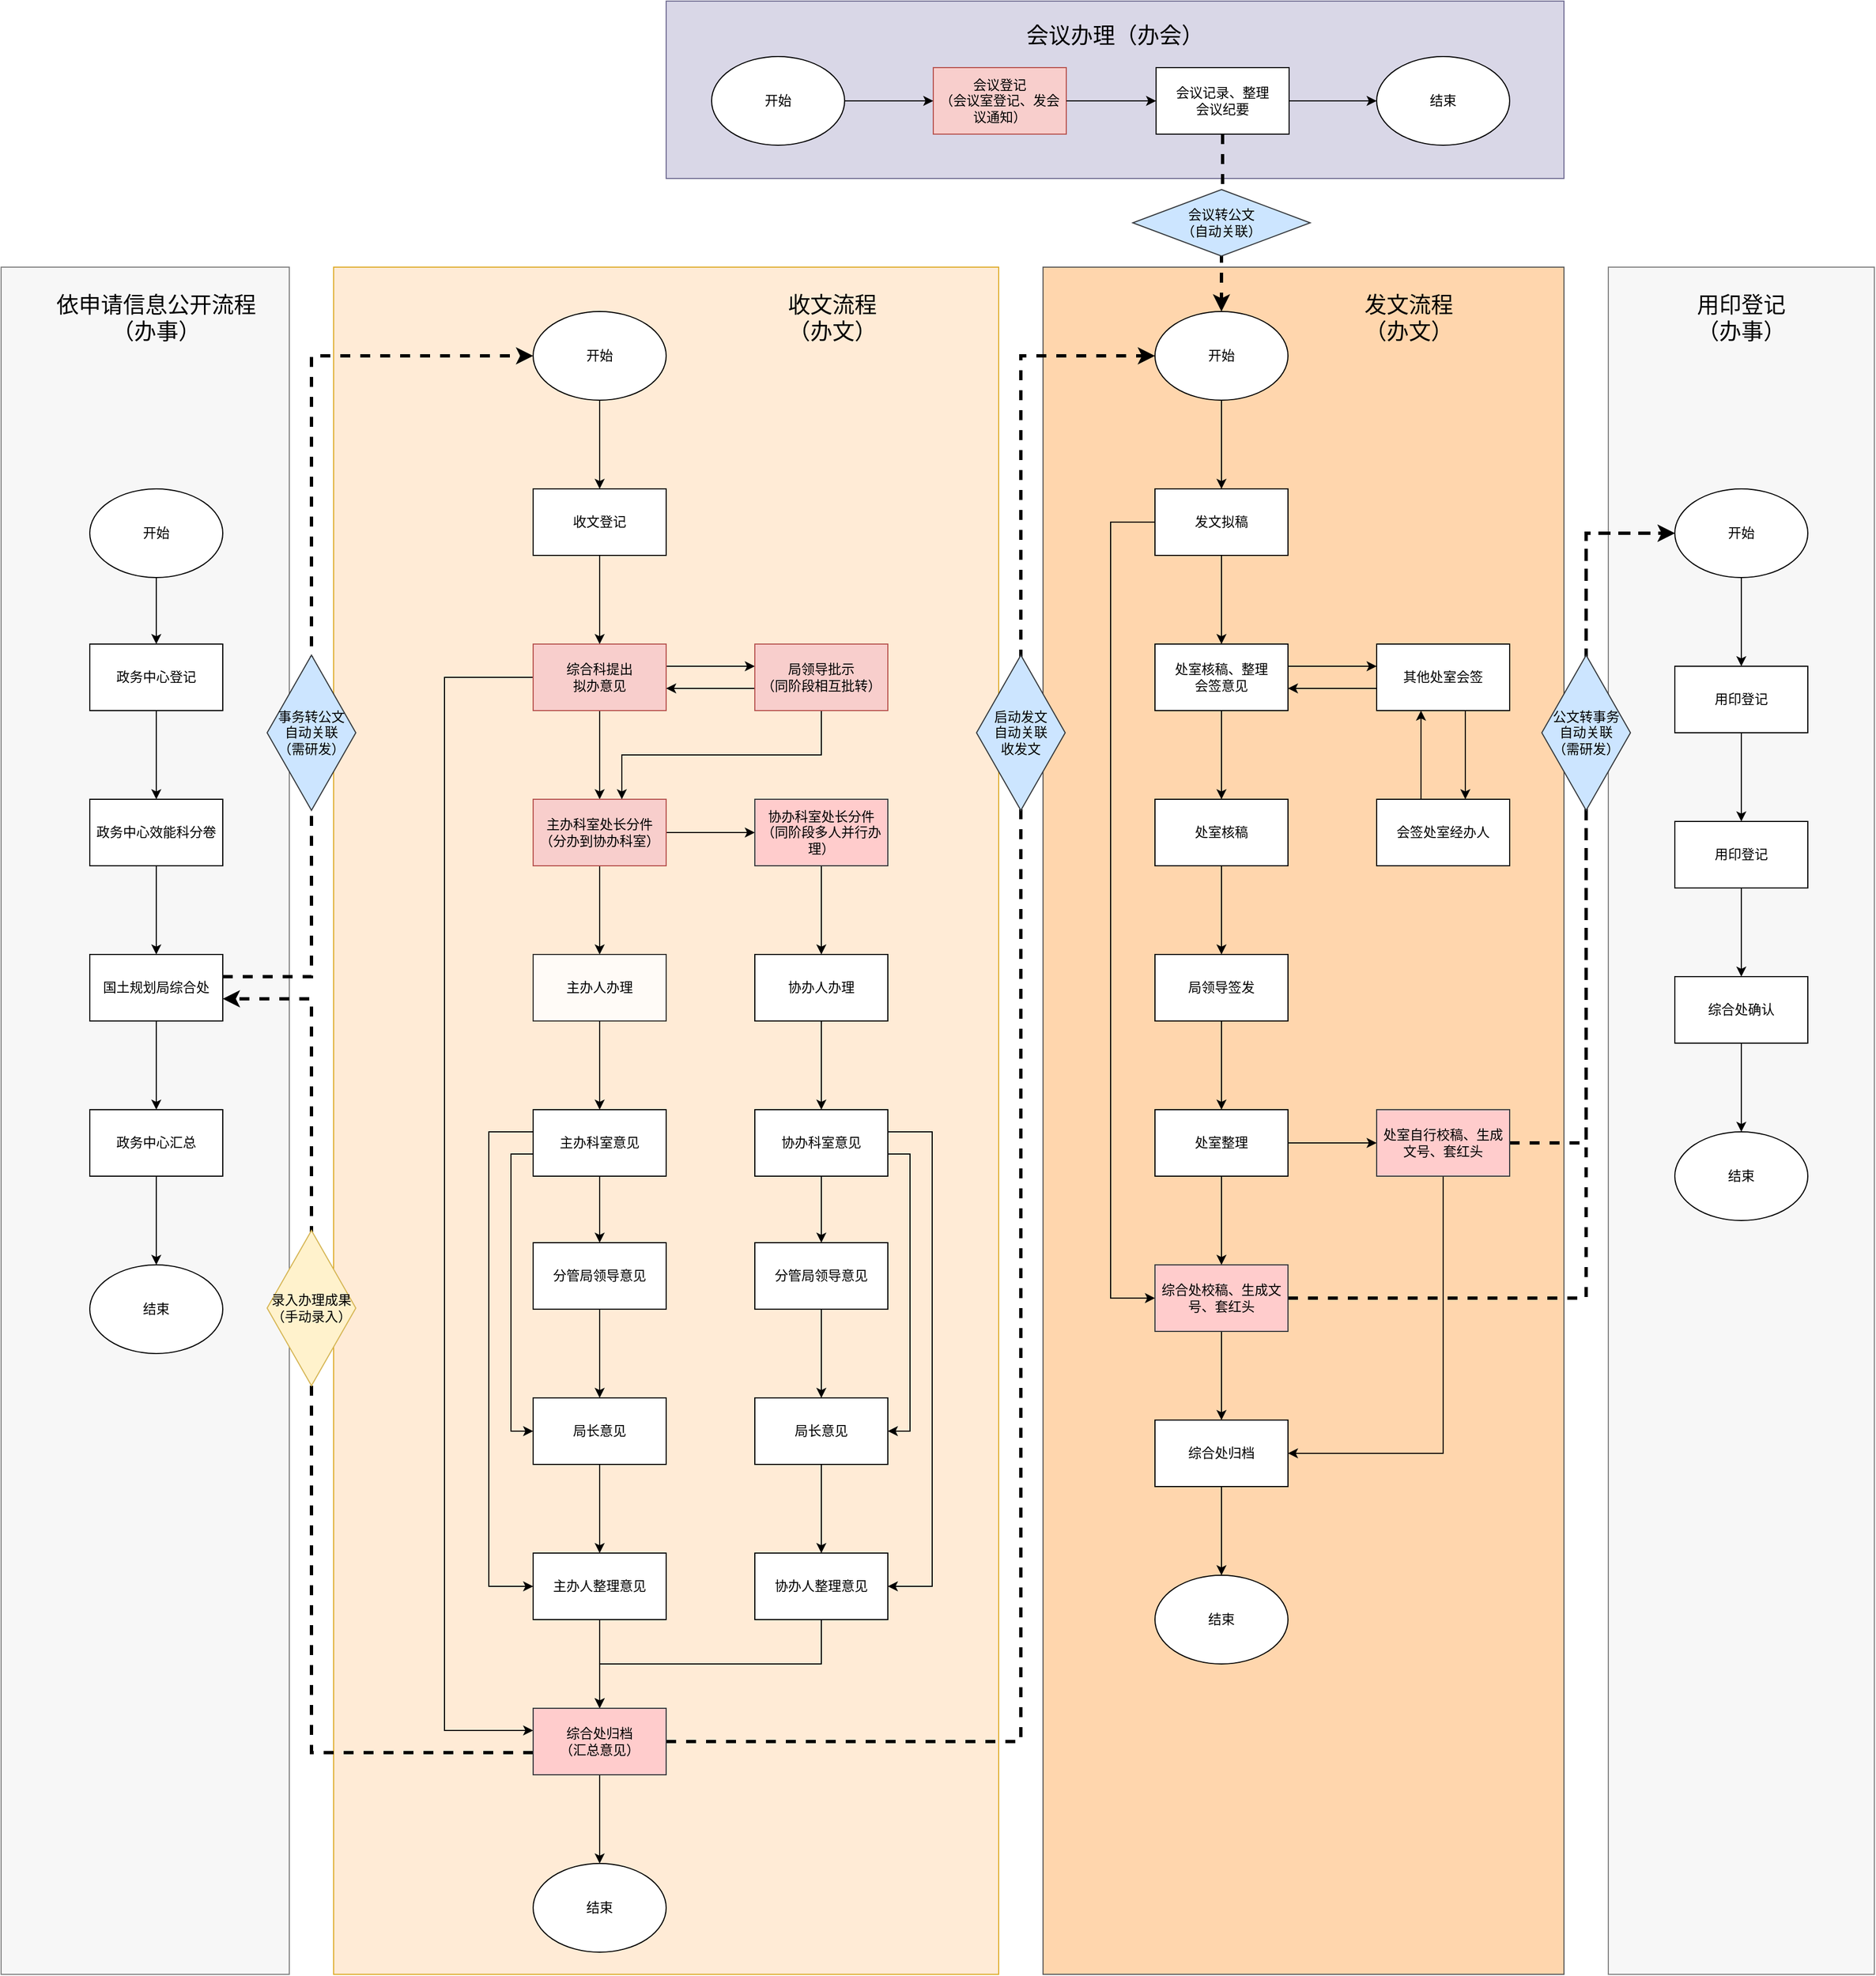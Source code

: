 <mxfile version="13.3.0" type="github">
  <diagram id="d_TtvwyaBQ2j3ashljvY" name="Page-1">
    <mxGraphModel dx="3187" dy="2421" grid="1" gridSize="10" guides="1" tooltips="1" connect="1" arrows="1" fold="1" page="1" pageScale="1" pageWidth="827" pageHeight="1169" math="0" shadow="0">
      <root>
        <mxCell id="0" />
        <mxCell id="1" parent="0" />
        <mxCell id="czsc24-IMfko61f4KDdS-166" value="" style="rounded=0;whiteSpace=wrap;html=1;fontSize=20;opacity=80;fillColor=#d0cee2;strokeColor=#56517e;" vertex="1" parent="1">
          <mxGeometry x="480" y="-400" width="810" height="160" as="geometry" />
        </mxCell>
        <mxCell id="czsc24-IMfko61f4KDdS-151" value="" style="rounded=0;whiteSpace=wrap;html=1;opacity=80;fillColor=#f5f5f5;strokeColor=#666666;fontColor=#333333;" vertex="1" parent="1">
          <mxGeometry x="1330" y="-160" width="240" height="1540" as="geometry" />
        </mxCell>
        <mxCell id="czsc24-IMfko61f4KDdS-147" value="" style="rounded=0;whiteSpace=wrap;html=1;opacity=80;fillColor=#ffcc99;strokeColor=#36393d;" vertex="1" parent="1">
          <mxGeometry x="820" y="-160" width="470" height="1540" as="geometry" />
        </mxCell>
        <mxCell id="czsc24-IMfko61f4KDdS-146" value="" style="rounded=0;whiteSpace=wrap;html=1;opacity=80;fillColor=#ffe6cc;strokeColor=#d79b00;" vertex="1" parent="1">
          <mxGeometry x="180" y="-160" width="600" height="1540" as="geometry" />
        </mxCell>
        <mxCell id="czsc24-IMfko61f4KDdS-145" value="" style="rounded=0;whiteSpace=wrap;html=1;opacity=80;fillColor=#f5f5f5;strokeColor=#666666;fontColor=#333333;" vertex="1" parent="1">
          <mxGeometry x="-120" y="-160" width="260" height="1540" as="geometry" />
        </mxCell>
        <mxCell id="czsc24-IMfko61f4KDdS-3" value="" style="edgeStyle=orthogonalEdgeStyle;rounded=0;orthogonalLoop=1;jettySize=auto;html=1;exitX=1;exitY=0.25;exitDx=0;exitDy=0;" edge="1" parent="1" source="czsc24-IMfko61f4KDdS-1" target="czsc24-IMfko61f4KDdS-2">
          <mxGeometry relative="1" as="geometry">
            <Array as="points">
              <mxPoint x="480" y="200" />
            </Array>
          </mxGeometry>
        </mxCell>
        <mxCell id="czsc24-IMfko61f4KDdS-7" value="" style="edgeStyle=orthogonalEdgeStyle;rounded=0;orthogonalLoop=1;jettySize=auto;html=1;" edge="1" parent="1" source="czsc24-IMfko61f4KDdS-1" target="czsc24-IMfko61f4KDdS-6">
          <mxGeometry relative="1" as="geometry" />
        </mxCell>
        <mxCell id="czsc24-IMfko61f4KDdS-31" style="edgeStyle=orthogonalEdgeStyle;rounded=0;orthogonalLoop=1;jettySize=auto;html=1;exitX=0;exitY=0.5;exitDx=0;exitDy=0;" edge="1" parent="1" source="czsc24-IMfko61f4KDdS-1" target="czsc24-IMfko61f4KDdS-28">
          <mxGeometry relative="1" as="geometry">
            <Array as="points">
              <mxPoint x="280" y="210" />
              <mxPoint x="280" y="1160" />
            </Array>
          </mxGeometry>
        </mxCell>
        <mxCell id="czsc24-IMfko61f4KDdS-1" value="综合科提出&lt;br&gt;拟办意见" style="rounded=0;whiteSpace=wrap;html=1;fillColor=#f8cecc;strokeColor=#b85450;" vertex="1" parent="1">
          <mxGeometry x="360" y="180" width="120" height="60" as="geometry" />
        </mxCell>
        <mxCell id="czsc24-IMfko61f4KDdS-76" style="edgeStyle=orthogonalEdgeStyle;rounded=0;orthogonalLoop=1;jettySize=auto;html=1;exitX=0.5;exitY=1;exitDx=0;exitDy=0;strokeWidth=1;" edge="1" parent="1" source="czsc24-IMfko61f4KDdS-74" target="czsc24-IMfko61f4KDdS-1">
          <mxGeometry relative="1" as="geometry" />
        </mxCell>
        <mxCell id="czsc24-IMfko61f4KDdS-74" value="收文登记" style="rounded=0;whiteSpace=wrap;html=1;" vertex="1" parent="1">
          <mxGeometry x="360" y="40" width="120" height="60" as="geometry" />
        </mxCell>
        <mxCell id="czsc24-IMfko61f4KDdS-9" value="" style="edgeStyle=orthogonalEdgeStyle;rounded=0;orthogonalLoop=1;jettySize=auto;html=1;" edge="1" parent="1" source="czsc24-IMfko61f4KDdS-6" target="czsc24-IMfko61f4KDdS-8">
          <mxGeometry relative="1" as="geometry" />
        </mxCell>
        <mxCell id="czsc24-IMfko61f4KDdS-11" value="" style="edgeStyle=orthogonalEdgeStyle;rounded=0;orthogonalLoop=1;jettySize=auto;html=1;" edge="1" parent="1" source="czsc24-IMfko61f4KDdS-6" target="czsc24-IMfko61f4KDdS-10">
          <mxGeometry relative="1" as="geometry" />
        </mxCell>
        <mxCell id="czsc24-IMfko61f4KDdS-6" value="主办科室处长分件&lt;br&gt;（分办到协办科室）" style="rounded=0;whiteSpace=wrap;html=1;fillColor=#f8cecc;strokeColor=#b85450;" vertex="1" parent="1">
          <mxGeometry x="360" y="320" width="120" height="60" as="geometry" />
        </mxCell>
        <mxCell id="czsc24-IMfko61f4KDdS-13" value="" style="edgeStyle=orthogonalEdgeStyle;rounded=0;orthogonalLoop=1;jettySize=auto;html=1;" edge="1" parent="1" source="czsc24-IMfko61f4KDdS-10" target="czsc24-IMfko61f4KDdS-12">
          <mxGeometry relative="1" as="geometry" />
        </mxCell>
        <mxCell id="czsc24-IMfko61f4KDdS-10" value="协办科室处长分件&lt;br&gt;（同阶段多人并行办理）" style="rounded=0;whiteSpace=wrap;html=1;fillColor=#ffcccc;strokeColor=#36393d;" vertex="1" parent="1">
          <mxGeometry x="560" y="320" width="120" height="60" as="geometry" />
        </mxCell>
        <mxCell id="czsc24-IMfko61f4KDdS-17" value="" style="edgeStyle=orthogonalEdgeStyle;rounded=0;orthogonalLoop=1;jettySize=auto;html=1;" edge="1" parent="1" source="czsc24-IMfko61f4KDdS-12" target="czsc24-IMfko61f4KDdS-16">
          <mxGeometry relative="1" as="geometry" />
        </mxCell>
        <mxCell id="czsc24-IMfko61f4KDdS-12" value="协办人办理" style="rounded=0;whiteSpace=wrap;html=1;" vertex="1" parent="1">
          <mxGeometry x="560" y="460" width="120" height="60" as="geometry" />
        </mxCell>
        <mxCell id="czsc24-IMfko61f4KDdS-98" style="edgeStyle=orthogonalEdgeStyle;rounded=0;orthogonalLoop=1;jettySize=auto;html=1;strokeWidth=1;" edge="1" parent="1" source="czsc24-IMfko61f4KDdS-16" target="czsc24-IMfko61f4KDdS-95">
          <mxGeometry relative="1" as="geometry">
            <Array as="points">
              <mxPoint x="620" y="690" />
              <mxPoint x="620" y="690" />
            </Array>
          </mxGeometry>
        </mxCell>
        <mxCell id="czsc24-IMfko61f4KDdS-102" style="edgeStyle=orthogonalEdgeStyle;rounded=0;orthogonalLoop=1;jettySize=auto;html=1;entryX=1;entryY=0.5;entryDx=0;entryDy=0;strokeWidth=1;" edge="1" parent="1" source="czsc24-IMfko61f4KDdS-16" target="czsc24-IMfko61f4KDdS-100">
          <mxGeometry relative="1" as="geometry">
            <Array as="points">
              <mxPoint x="700" y="640" />
              <mxPoint x="700" y="890" />
            </Array>
          </mxGeometry>
        </mxCell>
        <mxCell id="czsc24-IMfko61f4KDdS-104" style="edgeStyle=orthogonalEdgeStyle;rounded=0;orthogonalLoop=1;jettySize=auto;html=1;exitX=1;exitY=0.25;exitDx=0;exitDy=0;entryX=1;entryY=0.5;entryDx=0;entryDy=0;strokeWidth=1;" edge="1" parent="1" source="czsc24-IMfko61f4KDdS-16" target="czsc24-IMfko61f4KDdS-86">
          <mxGeometry relative="1" as="geometry">
            <Array as="points">
              <mxPoint x="680" y="620" />
              <mxPoint x="720" y="620" />
              <mxPoint x="720" y="1030" />
            </Array>
          </mxGeometry>
        </mxCell>
        <mxCell id="czsc24-IMfko61f4KDdS-16" value="协办科室意见" style="rounded=0;whiteSpace=wrap;html=1;" vertex="1" parent="1">
          <mxGeometry x="560" y="600" width="120" height="60" as="geometry" />
        </mxCell>
        <mxCell id="czsc24-IMfko61f4KDdS-15" value="" style="edgeStyle=orthogonalEdgeStyle;rounded=0;orthogonalLoop=1;jettySize=auto;html=1;" edge="1" parent="1" source="czsc24-IMfko61f4KDdS-8" target="czsc24-IMfko61f4KDdS-14">
          <mxGeometry relative="1" as="geometry" />
        </mxCell>
        <mxCell id="czsc24-IMfko61f4KDdS-8" value="主办人办理" style="rounded=0;whiteSpace=wrap;html=1;opacity=80;" vertex="1" parent="1">
          <mxGeometry x="360" y="460" width="120" height="60" as="geometry" />
        </mxCell>
        <mxCell id="czsc24-IMfko61f4KDdS-45" style="edgeStyle=orthogonalEdgeStyle;rounded=0;orthogonalLoop=1;jettySize=auto;html=1;exitX=0.5;exitY=1;exitDx=0;exitDy=0;" edge="1" parent="1" source="czsc24-IMfko61f4KDdS-14" target="czsc24-IMfko61f4KDdS-18">
          <mxGeometry relative="1" as="geometry">
            <Array as="points">
              <mxPoint x="420" y="710" />
              <mxPoint x="420" y="710" />
            </Array>
          </mxGeometry>
        </mxCell>
        <mxCell id="czsc24-IMfko61f4KDdS-48" style="edgeStyle=orthogonalEdgeStyle;rounded=0;orthogonalLoop=1;jettySize=auto;html=1;" edge="1" parent="1" source="czsc24-IMfko61f4KDdS-14" target="czsc24-IMfko61f4KDdS-22">
          <mxGeometry relative="1" as="geometry">
            <Array as="points">
              <mxPoint x="340" y="640" />
              <mxPoint x="340" y="890" />
            </Array>
          </mxGeometry>
        </mxCell>
        <mxCell id="czsc24-IMfko61f4KDdS-105" style="edgeStyle=orthogonalEdgeStyle;rounded=0;orthogonalLoop=1;jettySize=auto;html=1;entryX=0;entryY=0.5;entryDx=0;entryDy=0;strokeWidth=1;" edge="1" parent="1" source="czsc24-IMfko61f4KDdS-14" target="czsc24-IMfko61f4KDdS-40">
          <mxGeometry relative="1" as="geometry">
            <Array as="points">
              <mxPoint x="320" y="620" />
              <mxPoint x="320" y="1030" />
            </Array>
          </mxGeometry>
        </mxCell>
        <mxCell id="czsc24-IMfko61f4KDdS-14" value="主办科室意见" style="rounded=0;whiteSpace=wrap;html=1;" vertex="1" parent="1">
          <mxGeometry x="360" y="600" width="120" height="60" as="geometry" />
        </mxCell>
        <mxCell id="czsc24-IMfko61f4KDdS-47" style="edgeStyle=orthogonalEdgeStyle;rounded=0;orthogonalLoop=1;jettySize=auto;html=1;exitX=0.5;exitY=1;exitDx=0;exitDy=0;" edge="1" parent="1" source="czsc24-IMfko61f4KDdS-40" target="czsc24-IMfko61f4KDdS-28">
          <mxGeometry relative="1" as="geometry" />
        </mxCell>
        <mxCell id="czsc24-IMfko61f4KDdS-40" value="主办人整理意见" style="rounded=0;whiteSpace=wrap;html=1;" vertex="1" parent="1">
          <mxGeometry x="360" y="1000" width="120" height="60" as="geometry" />
        </mxCell>
        <mxCell id="czsc24-IMfko61f4KDdS-88" style="edgeStyle=orthogonalEdgeStyle;rounded=0;orthogonalLoop=1;jettySize=auto;html=1;exitX=0.5;exitY=1;exitDx=0;exitDy=0;entryX=0.5;entryY=0;entryDx=0;entryDy=0;strokeWidth=1;" edge="1" parent="1" source="czsc24-IMfko61f4KDdS-86" target="czsc24-IMfko61f4KDdS-28">
          <mxGeometry relative="1" as="geometry" />
        </mxCell>
        <mxCell id="czsc24-IMfko61f4KDdS-86" value="协办人整理意见" style="rounded=0;whiteSpace=wrap;html=1;" vertex="1" parent="1">
          <mxGeometry x="560" y="1000" width="120" height="60" as="geometry" />
        </mxCell>
        <mxCell id="czsc24-IMfko61f4KDdS-23" value="" style="edgeStyle=orthogonalEdgeStyle;rounded=0;orthogonalLoop=1;jettySize=auto;html=1;" edge="1" parent="1" source="czsc24-IMfko61f4KDdS-18" target="czsc24-IMfko61f4KDdS-22">
          <mxGeometry relative="1" as="geometry">
            <Array as="points">
              <mxPoint x="420" y="820" />
              <mxPoint x="420" y="820" />
            </Array>
          </mxGeometry>
        </mxCell>
        <mxCell id="czsc24-IMfko61f4KDdS-18" value="分管局领导意见" style="rounded=0;whiteSpace=wrap;html=1;" vertex="1" parent="1">
          <mxGeometry x="360" y="720" width="120" height="60" as="geometry" />
        </mxCell>
        <mxCell id="czsc24-IMfko61f4KDdS-101" value="" style="edgeStyle=orthogonalEdgeStyle;rounded=0;orthogonalLoop=1;jettySize=auto;html=1;strokeWidth=1;" edge="1" parent="1" source="czsc24-IMfko61f4KDdS-95" target="czsc24-IMfko61f4KDdS-100">
          <mxGeometry relative="1" as="geometry" />
        </mxCell>
        <mxCell id="czsc24-IMfko61f4KDdS-95" value="分管局领导意见" style="rounded=0;whiteSpace=wrap;html=1;" vertex="1" parent="1">
          <mxGeometry x="560" y="720" width="120" height="60" as="geometry" />
        </mxCell>
        <mxCell id="czsc24-IMfko61f4KDdS-103" style="edgeStyle=orthogonalEdgeStyle;rounded=0;orthogonalLoop=1;jettySize=auto;html=1;exitX=0.5;exitY=1;exitDx=0;exitDy=0;strokeWidth=1;" edge="1" parent="1" source="czsc24-IMfko61f4KDdS-100" target="czsc24-IMfko61f4KDdS-86">
          <mxGeometry relative="1" as="geometry" />
        </mxCell>
        <mxCell id="czsc24-IMfko61f4KDdS-100" value="局长意见" style="rounded=0;whiteSpace=wrap;html=1;" vertex="1" parent="1">
          <mxGeometry x="560" y="860" width="120" height="60" as="geometry" />
        </mxCell>
        <mxCell id="czsc24-IMfko61f4KDdS-46" style="edgeStyle=orthogonalEdgeStyle;rounded=0;orthogonalLoop=1;jettySize=auto;html=1;exitX=0.5;exitY=1;exitDx=0;exitDy=0;" edge="1" parent="1" source="czsc24-IMfko61f4KDdS-22" target="czsc24-IMfko61f4KDdS-40">
          <mxGeometry relative="1" as="geometry" />
        </mxCell>
        <mxCell id="czsc24-IMfko61f4KDdS-22" value="局长意见" style="rounded=0;whiteSpace=wrap;html=1;" vertex="1" parent="1">
          <mxGeometry x="360" y="860" width="120" height="60" as="geometry" />
        </mxCell>
        <mxCell id="czsc24-IMfko61f4KDdS-36" style="edgeStyle=orthogonalEdgeStyle;rounded=0;orthogonalLoop=1;jettySize=auto;html=1;exitX=0.5;exitY=1;exitDx=0;exitDy=0;entryX=0.5;entryY=0;entryDx=0;entryDy=0;" edge="1" parent="1" source="czsc24-IMfko61f4KDdS-28" target="czsc24-IMfko61f4KDdS-35">
          <mxGeometry relative="1" as="geometry" />
        </mxCell>
        <mxCell id="czsc24-IMfko61f4KDdS-69" style="edgeStyle=orthogonalEdgeStyle;rounded=0;orthogonalLoop=1;jettySize=auto;html=1;dashed=1;strokeWidth=3;" edge="1" parent="1" source="czsc24-IMfko61f4KDdS-28" target="czsc24-IMfko61f4KDdS-54">
          <mxGeometry relative="1" as="geometry">
            <Array as="points">
              <mxPoint x="160" y="1180" />
              <mxPoint x="160" y="500" />
            </Array>
          </mxGeometry>
        </mxCell>
        <mxCell id="czsc24-IMfko61f4KDdS-133" style="edgeStyle=orthogonalEdgeStyle;rounded=0;orthogonalLoop=1;jettySize=auto;html=1;exitX=1;exitY=0.5;exitDx=0;exitDy=0;strokeWidth=3;dashed=1;" edge="1" parent="1" source="czsc24-IMfko61f4KDdS-28" target="czsc24-IMfko61f4KDdS-80">
          <mxGeometry relative="1" as="geometry">
            <Array as="points">
              <mxPoint x="800" y="1170" />
              <mxPoint x="800" y="-80" />
            </Array>
          </mxGeometry>
        </mxCell>
        <mxCell id="czsc24-IMfko61f4KDdS-28" value="综合处归档&lt;br&gt;（汇总意见）" style="rounded=0;whiteSpace=wrap;html=1;fillColor=#ffcccc;strokeColor=#36393d;" vertex="1" parent="1">
          <mxGeometry x="360" y="1140" width="120" height="60" as="geometry" />
        </mxCell>
        <mxCell id="czsc24-IMfko61f4KDdS-37" style="edgeStyle=orthogonalEdgeStyle;rounded=0;orthogonalLoop=1;jettySize=auto;html=1;exitX=0;exitY=0.75;exitDx=0;exitDy=0;" edge="1" parent="1" source="czsc24-IMfko61f4KDdS-2" target="czsc24-IMfko61f4KDdS-1">
          <mxGeometry relative="1" as="geometry">
            <Array as="points">
              <mxPoint x="560" y="220" />
            </Array>
          </mxGeometry>
        </mxCell>
        <mxCell id="czsc24-IMfko61f4KDdS-38" style="edgeStyle=orthogonalEdgeStyle;rounded=0;orthogonalLoop=1;jettySize=auto;html=1;exitX=0.5;exitY=1;exitDx=0;exitDy=0;" edge="1" parent="1" source="czsc24-IMfko61f4KDdS-2" target="czsc24-IMfko61f4KDdS-6">
          <mxGeometry relative="1" as="geometry">
            <Array as="points">
              <mxPoint x="620" y="280" />
              <mxPoint x="440" y="280" />
            </Array>
          </mxGeometry>
        </mxCell>
        <mxCell id="czsc24-IMfko61f4KDdS-2" value="局领导批示&lt;br&gt;（同阶段相互批转）" style="rounded=0;whiteSpace=wrap;html=1;fillColor=#f8cecc;strokeColor=#b85450;" vertex="1" parent="1">
          <mxGeometry x="560" y="180" width="120" height="60" as="geometry" />
        </mxCell>
        <mxCell id="czsc24-IMfko61f4KDdS-77" style="edgeStyle=orthogonalEdgeStyle;rounded=0;orthogonalLoop=1;jettySize=auto;html=1;exitX=0.5;exitY=1;exitDx=0;exitDy=0;strokeWidth=1;" edge="1" parent="1" source="czsc24-IMfko61f4KDdS-33" target="czsc24-IMfko61f4KDdS-74">
          <mxGeometry relative="1" as="geometry" />
        </mxCell>
        <mxCell id="czsc24-IMfko61f4KDdS-33" value="开始" style="ellipse;whiteSpace=wrap;html=1;" vertex="1" parent="1">
          <mxGeometry x="360" y="-120" width="120" height="80" as="geometry" />
        </mxCell>
        <mxCell id="czsc24-IMfko61f4KDdS-35" value="结束" style="ellipse;whiteSpace=wrap;html=1;" vertex="1" parent="1">
          <mxGeometry x="360" y="1280" width="120" height="80" as="geometry" />
        </mxCell>
        <mxCell id="czsc24-IMfko61f4KDdS-66" value="" style="edgeStyle=orthogonalEdgeStyle;rounded=0;orthogonalLoop=1;jettySize=auto;html=1;" edge="1" parent="1" source="czsc24-IMfko61f4KDdS-53" target="czsc24-IMfko61f4KDdS-67">
          <mxGeometry relative="1" as="geometry">
            <mxPoint x="20" y="740" as="targetPoint" />
          </mxGeometry>
        </mxCell>
        <mxCell id="czsc24-IMfko61f4KDdS-53" value="政务中心汇总" style="rounded=0;whiteSpace=wrap;html=1;" vertex="1" parent="1">
          <mxGeometry x="-40" y="600" width="120" height="60" as="geometry" />
        </mxCell>
        <mxCell id="czsc24-IMfko61f4KDdS-62" style="edgeStyle=orthogonalEdgeStyle;rounded=0;orthogonalLoop=1;jettySize=auto;html=1;exitX=0.5;exitY=1;exitDx=0;exitDy=0;" edge="1" parent="1" source="czsc24-IMfko61f4KDdS-54" target="czsc24-IMfko61f4KDdS-53">
          <mxGeometry relative="1" as="geometry" />
        </mxCell>
        <mxCell id="czsc24-IMfko61f4KDdS-68" style="edgeStyle=orthogonalEdgeStyle;rounded=0;orthogonalLoop=1;jettySize=auto;html=1;entryX=0;entryY=0.5;entryDx=0;entryDy=0;strokeWidth=3;dashed=1;" edge="1" parent="1" source="czsc24-IMfko61f4KDdS-54" target="czsc24-IMfko61f4KDdS-33">
          <mxGeometry relative="1" as="geometry">
            <Array as="points">
              <mxPoint x="160" y="480" />
              <mxPoint x="160" y="-80" />
            </Array>
          </mxGeometry>
        </mxCell>
        <mxCell id="czsc24-IMfko61f4KDdS-54" value="国土规划局综合处" style="rounded=0;whiteSpace=wrap;html=1;" vertex="1" parent="1">
          <mxGeometry x="-40" y="460" width="120" height="60" as="geometry" />
        </mxCell>
        <mxCell id="czsc24-IMfko61f4KDdS-61" style="edgeStyle=orthogonalEdgeStyle;rounded=0;orthogonalLoop=1;jettySize=auto;html=1;exitX=0.5;exitY=1;exitDx=0;exitDy=0;" edge="1" parent="1" source="czsc24-IMfko61f4KDdS-56" target="czsc24-IMfko61f4KDdS-54">
          <mxGeometry relative="1" as="geometry" />
        </mxCell>
        <mxCell id="czsc24-IMfko61f4KDdS-56" value="政务中心效能科分卷" style="rounded=0;whiteSpace=wrap;html=1;" vertex="1" parent="1">
          <mxGeometry x="-40" y="320" width="120" height="60" as="geometry" />
        </mxCell>
        <mxCell id="czsc24-IMfko61f4KDdS-60" style="edgeStyle=orthogonalEdgeStyle;rounded=0;orthogonalLoop=1;jettySize=auto;html=1;exitX=0.5;exitY=1;exitDx=0;exitDy=0;" edge="1" parent="1" source="czsc24-IMfko61f4KDdS-58" target="czsc24-IMfko61f4KDdS-56">
          <mxGeometry relative="1" as="geometry" />
        </mxCell>
        <mxCell id="czsc24-IMfko61f4KDdS-58" value="政务中心登记" style="rounded=0;whiteSpace=wrap;html=1;" vertex="1" parent="1">
          <mxGeometry x="-40" y="180" width="120" height="60" as="geometry" />
        </mxCell>
        <mxCell id="czsc24-IMfko61f4KDdS-64" style="edgeStyle=orthogonalEdgeStyle;rounded=0;orthogonalLoop=1;jettySize=auto;html=1;" edge="1" parent="1" source="czsc24-IMfko61f4KDdS-63" target="czsc24-IMfko61f4KDdS-58">
          <mxGeometry relative="1" as="geometry" />
        </mxCell>
        <mxCell id="czsc24-IMfko61f4KDdS-63" value="开始" style="ellipse;whiteSpace=wrap;html=1;" vertex="1" parent="1">
          <mxGeometry x="-40" y="40" width="120" height="80" as="geometry" />
        </mxCell>
        <mxCell id="czsc24-IMfko61f4KDdS-67" value="结束" style="ellipse;whiteSpace=wrap;html=1;" vertex="1" parent="1">
          <mxGeometry x="-40" y="740" width="120" height="80" as="geometry" />
        </mxCell>
        <mxCell id="czsc24-IMfko61f4KDdS-70" value="事务转公文&lt;br&gt;自动关联&lt;br&gt;（需研发）" style="rhombus;whiteSpace=wrap;html=1;fillColor=#cce5ff;strokeColor=#36393d;" vertex="1" parent="1">
          <mxGeometry x="120" y="190" width="80" height="140" as="geometry" />
        </mxCell>
        <mxCell id="czsc24-IMfko61f4KDdS-73" value="录入办理成果&lt;br&gt;（手动录入）" style="rhombus;whiteSpace=wrap;html=1;fillColor=#fff2cc;strokeColor=#d6b656;" vertex="1" parent="1">
          <mxGeometry x="120" y="709" width="80" height="140" as="geometry" />
        </mxCell>
        <mxCell id="czsc24-IMfko61f4KDdS-90" value="" style="edgeStyle=orthogonalEdgeStyle;rounded=0;orthogonalLoop=1;jettySize=auto;html=1;strokeWidth=1;" edge="1" parent="1" source="czsc24-IMfko61f4KDdS-78" target="czsc24-IMfko61f4KDdS-89">
          <mxGeometry relative="1" as="geometry" />
        </mxCell>
        <mxCell id="czsc24-IMfko61f4KDdS-132" style="edgeStyle=orthogonalEdgeStyle;rounded=0;orthogonalLoop=1;jettySize=auto;html=1;exitX=0;exitY=0.5;exitDx=0;exitDy=0;entryX=0;entryY=0.5;entryDx=0;entryDy=0;strokeWidth=1;" edge="1" parent="1" source="czsc24-IMfko61f4KDdS-78" target="czsc24-IMfko61f4KDdS-118">
          <mxGeometry relative="1" as="geometry">
            <Array as="points">
              <mxPoint x="881" y="70" />
              <mxPoint x="881" y="770" />
            </Array>
          </mxGeometry>
        </mxCell>
        <mxCell id="czsc24-IMfko61f4KDdS-78" value="发文拟稿" style="rounded=0;whiteSpace=wrap;html=1;" vertex="1" parent="1">
          <mxGeometry x="921" y="40" width="120" height="60" as="geometry" />
        </mxCell>
        <mxCell id="czsc24-IMfko61f4KDdS-94" value="" style="edgeStyle=orthogonalEdgeStyle;rounded=0;orthogonalLoop=1;jettySize=auto;html=1;strokeWidth=1;" edge="1" parent="1" source="czsc24-IMfko61f4KDdS-89" target="czsc24-IMfko61f4KDdS-93">
          <mxGeometry relative="1" as="geometry">
            <Array as="points">
              <mxPoint x="1081" y="200" />
              <mxPoint x="1081" y="200" />
            </Array>
          </mxGeometry>
        </mxCell>
        <mxCell id="czsc24-IMfko61f4KDdS-111" value="" style="edgeStyle=orthogonalEdgeStyle;rounded=0;orthogonalLoop=1;jettySize=auto;html=1;strokeWidth=1;" edge="1" parent="1" source="czsc24-IMfko61f4KDdS-89" target="czsc24-IMfko61f4KDdS-110">
          <mxGeometry relative="1" as="geometry" />
        </mxCell>
        <mxCell id="czsc24-IMfko61f4KDdS-89" value="处室核稿、整理&lt;br&gt;会签意见" style="rounded=0;whiteSpace=wrap;html=1;" vertex="1" parent="1">
          <mxGeometry x="921" y="180" width="120" height="60" as="geometry" />
        </mxCell>
        <mxCell id="czsc24-IMfko61f4KDdS-115" value="" style="edgeStyle=orthogonalEdgeStyle;rounded=0;orthogonalLoop=1;jettySize=auto;html=1;strokeWidth=1;" edge="1" parent="1" source="czsc24-IMfko61f4KDdS-110" target="czsc24-IMfko61f4KDdS-114">
          <mxGeometry relative="1" as="geometry" />
        </mxCell>
        <mxCell id="czsc24-IMfko61f4KDdS-110" value="处室核稿" style="rounded=0;whiteSpace=wrap;html=1;" vertex="1" parent="1">
          <mxGeometry x="921" y="320" width="120" height="60" as="geometry" />
        </mxCell>
        <mxCell id="czsc24-IMfko61f4KDdS-117" value="" style="edgeStyle=orthogonalEdgeStyle;rounded=0;orthogonalLoop=1;jettySize=auto;html=1;strokeWidth=1;" edge="1" parent="1" source="czsc24-IMfko61f4KDdS-114" target="czsc24-IMfko61f4KDdS-116">
          <mxGeometry relative="1" as="geometry" />
        </mxCell>
        <mxCell id="czsc24-IMfko61f4KDdS-114" value="局领导签发" style="rounded=0;whiteSpace=wrap;html=1;" vertex="1" parent="1">
          <mxGeometry x="921" y="460" width="120" height="60" as="geometry" />
        </mxCell>
        <mxCell id="czsc24-IMfko61f4KDdS-119" value="" style="edgeStyle=orthogonalEdgeStyle;rounded=0;orthogonalLoop=1;jettySize=auto;html=1;strokeWidth=1;" edge="1" parent="1" source="czsc24-IMfko61f4KDdS-116" target="czsc24-IMfko61f4KDdS-118">
          <mxGeometry relative="1" as="geometry" />
        </mxCell>
        <mxCell id="czsc24-IMfko61f4KDdS-130" style="edgeStyle=orthogonalEdgeStyle;rounded=0;orthogonalLoop=1;jettySize=auto;html=1;exitX=1;exitY=0.5;exitDx=0;exitDy=0;strokeWidth=1;" edge="1" parent="1" source="czsc24-IMfko61f4KDdS-116" target="czsc24-IMfko61f4KDdS-125">
          <mxGeometry relative="1" as="geometry" />
        </mxCell>
        <mxCell id="czsc24-IMfko61f4KDdS-116" value="处室整理" style="rounded=0;whiteSpace=wrap;html=1;" vertex="1" parent="1">
          <mxGeometry x="921" y="600" width="120" height="60" as="geometry" />
        </mxCell>
        <mxCell id="czsc24-IMfko61f4KDdS-129" style="edgeStyle=orthogonalEdgeStyle;rounded=0;orthogonalLoop=1;jettySize=auto;html=1;exitX=0.5;exitY=1;exitDx=0;exitDy=0;strokeWidth=1;" edge="1" parent="1" source="czsc24-IMfko61f4KDdS-118" target="czsc24-IMfko61f4KDdS-120">
          <mxGeometry relative="1" as="geometry" />
        </mxCell>
        <mxCell id="czsc24-IMfko61f4KDdS-153" style="edgeStyle=orthogonalEdgeStyle;rounded=0;orthogonalLoop=1;jettySize=auto;html=1;exitX=1;exitY=0.5;exitDx=0;exitDy=0;dashed=1;strokeWidth=3;fontSize=20;" edge="1" parent="1" source="czsc24-IMfko61f4KDdS-118" target="czsc24-IMfko61f4KDdS-137">
          <mxGeometry relative="1" as="geometry">
            <Array as="points">
              <mxPoint x="1310" y="770" />
              <mxPoint x="1310" y="80" />
            </Array>
          </mxGeometry>
        </mxCell>
        <mxCell id="czsc24-IMfko61f4KDdS-118" value="综合处校稿、生成文号、套红头" style="rounded=0;whiteSpace=wrap;html=1;fillColor=#ffcccc;strokeColor=#36393d;" vertex="1" parent="1">
          <mxGeometry x="921" y="740" width="120" height="60" as="geometry" />
        </mxCell>
        <mxCell id="czsc24-IMfko61f4KDdS-131" style="edgeStyle=orthogonalEdgeStyle;rounded=0;orthogonalLoop=1;jettySize=auto;html=1;exitX=0.5;exitY=1;exitDx=0;exitDy=0;strokeWidth=1;" edge="1" parent="1" source="czsc24-IMfko61f4KDdS-125" target="czsc24-IMfko61f4KDdS-120">
          <mxGeometry relative="1" as="geometry">
            <Array as="points">
              <mxPoint x="1181" y="910" />
            </Array>
          </mxGeometry>
        </mxCell>
        <mxCell id="czsc24-IMfko61f4KDdS-152" style="edgeStyle=orthogonalEdgeStyle;rounded=0;orthogonalLoop=1;jettySize=auto;html=1;exitX=1;exitY=0.5;exitDx=0;exitDy=0;entryX=0;entryY=0.5;entryDx=0;entryDy=0;strokeWidth=3;fontSize=20;dashed=1;" edge="1" parent="1" source="czsc24-IMfko61f4KDdS-125" target="czsc24-IMfko61f4KDdS-137">
          <mxGeometry relative="1" as="geometry">
            <Array as="points">
              <mxPoint x="1310" y="630" />
              <mxPoint x="1310" y="80" />
            </Array>
          </mxGeometry>
        </mxCell>
        <mxCell id="czsc24-IMfko61f4KDdS-125" value="处室自行校稿、生成文号、套红头" style="rounded=0;whiteSpace=wrap;html=1;fillColor=#ffcccc;strokeColor=#36393d;" vertex="1" parent="1">
          <mxGeometry x="1121" y="600" width="120" height="60" as="geometry" />
        </mxCell>
        <mxCell id="czsc24-IMfko61f4KDdS-123" value="" style="edgeStyle=orthogonalEdgeStyle;rounded=0;orthogonalLoop=1;jettySize=auto;html=1;strokeWidth=1;" edge="1" parent="1" source="czsc24-IMfko61f4KDdS-120" target="czsc24-IMfko61f4KDdS-124">
          <mxGeometry relative="1" as="geometry">
            <mxPoint x="981" y="1020" as="targetPoint" />
          </mxGeometry>
        </mxCell>
        <mxCell id="czsc24-IMfko61f4KDdS-120" value="综合处归档" style="rounded=0;whiteSpace=wrap;html=1;" vertex="1" parent="1">
          <mxGeometry x="921" y="880" width="120" height="60" as="geometry" />
        </mxCell>
        <mxCell id="czsc24-IMfko61f4KDdS-107" value="" style="edgeStyle=orthogonalEdgeStyle;rounded=0;orthogonalLoop=1;jettySize=auto;html=1;strokeWidth=1;" edge="1" parent="1" source="czsc24-IMfko61f4KDdS-93" target="czsc24-IMfko61f4KDdS-106">
          <mxGeometry relative="1" as="geometry">
            <Array as="points">
              <mxPoint x="1201" y="300" />
              <mxPoint x="1201" y="300" />
            </Array>
          </mxGeometry>
        </mxCell>
        <mxCell id="czsc24-IMfko61f4KDdS-109" style="edgeStyle=orthogonalEdgeStyle;rounded=0;orthogonalLoop=1;jettySize=auto;html=1;strokeWidth=1;" edge="1" parent="1" source="czsc24-IMfko61f4KDdS-93" target="czsc24-IMfko61f4KDdS-89">
          <mxGeometry relative="1" as="geometry">
            <Array as="points">
              <mxPoint x="1091" y="220" />
              <mxPoint x="1091" y="220" />
            </Array>
          </mxGeometry>
        </mxCell>
        <mxCell id="czsc24-IMfko61f4KDdS-93" value="其他处室会签" style="rounded=0;whiteSpace=wrap;html=1;" vertex="1" parent="1">
          <mxGeometry x="1121" y="180" width="120" height="60" as="geometry" />
        </mxCell>
        <mxCell id="czsc24-IMfko61f4KDdS-108" style="edgeStyle=orthogonalEdgeStyle;rounded=0;orthogonalLoop=1;jettySize=auto;html=1;strokeWidth=1;" edge="1" parent="1" source="czsc24-IMfko61f4KDdS-106" target="czsc24-IMfko61f4KDdS-93">
          <mxGeometry relative="1" as="geometry">
            <Array as="points">
              <mxPoint x="1161" y="280" />
              <mxPoint x="1161" y="280" />
            </Array>
          </mxGeometry>
        </mxCell>
        <mxCell id="czsc24-IMfko61f4KDdS-106" value="会签处室经办人" style="rounded=0;whiteSpace=wrap;html=1;" vertex="1" parent="1">
          <mxGeometry x="1121" y="320" width="120" height="60" as="geometry" />
        </mxCell>
        <mxCell id="czsc24-IMfko61f4KDdS-79" style="edgeStyle=orthogonalEdgeStyle;rounded=0;orthogonalLoop=1;jettySize=auto;html=1;exitX=0.5;exitY=1;exitDx=0;exitDy=0;strokeWidth=1;" edge="1" source="czsc24-IMfko61f4KDdS-80" target="czsc24-IMfko61f4KDdS-78" parent="1">
          <mxGeometry relative="1" as="geometry" />
        </mxCell>
        <mxCell id="czsc24-IMfko61f4KDdS-80" value="开始" style="ellipse;whiteSpace=wrap;html=1;" vertex="1" parent="1">
          <mxGeometry x="921" y="-120" width="120" height="80" as="geometry" />
        </mxCell>
        <mxCell id="czsc24-IMfko61f4KDdS-124" value="结束" style="ellipse;whiteSpace=wrap;html=1;" vertex="1" parent="1">
          <mxGeometry x="921" y="1020" width="120" height="80" as="geometry" />
        </mxCell>
        <mxCell id="czsc24-IMfko61f4KDdS-134" value="启动发文&lt;br&gt;自动关联&lt;br&gt;收发文" style="rhombus;whiteSpace=wrap;html=1;fillColor=#cce5ff;strokeColor=#36393d;" vertex="1" parent="1">
          <mxGeometry x="760" y="190" width="80" height="140" as="geometry" />
        </mxCell>
        <mxCell id="czsc24-IMfko61f4KDdS-139" value="" style="edgeStyle=orthogonalEdgeStyle;rounded=0;orthogonalLoop=1;jettySize=auto;html=1;strokeWidth=1;" edge="1" parent="1" source="czsc24-IMfko61f4KDdS-135" target="czsc24-IMfko61f4KDdS-138">
          <mxGeometry relative="1" as="geometry" />
        </mxCell>
        <mxCell id="czsc24-IMfko61f4KDdS-135" value="用印登记" style="rounded=0;whiteSpace=wrap;html=1;" vertex="1" parent="1">
          <mxGeometry x="1390" y="200" width="120" height="60" as="geometry" />
        </mxCell>
        <mxCell id="czsc24-IMfko61f4KDdS-141" value="" style="edgeStyle=orthogonalEdgeStyle;rounded=0;orthogonalLoop=1;jettySize=auto;html=1;strokeWidth=1;" edge="1" parent="1" source="czsc24-IMfko61f4KDdS-138" target="czsc24-IMfko61f4KDdS-140">
          <mxGeometry relative="1" as="geometry" />
        </mxCell>
        <mxCell id="czsc24-IMfko61f4KDdS-138" value="用印登记" style="rounded=0;whiteSpace=wrap;html=1;" vertex="1" parent="1">
          <mxGeometry x="1390" y="340" width="120" height="60" as="geometry" />
        </mxCell>
        <mxCell id="czsc24-IMfko61f4KDdS-143" value="" style="edgeStyle=orthogonalEdgeStyle;rounded=0;orthogonalLoop=1;jettySize=auto;html=1;strokeWidth=1;" edge="1" parent="1" source="czsc24-IMfko61f4KDdS-140" target="czsc24-IMfko61f4KDdS-144">
          <mxGeometry relative="1" as="geometry">
            <mxPoint x="1450.0" y="620" as="targetPoint" />
          </mxGeometry>
        </mxCell>
        <mxCell id="czsc24-IMfko61f4KDdS-140" value="综合处确认" style="rounded=0;whiteSpace=wrap;html=1;" vertex="1" parent="1">
          <mxGeometry x="1390" y="480" width="120" height="60" as="geometry" />
        </mxCell>
        <mxCell id="czsc24-IMfko61f4KDdS-136" style="edgeStyle=orthogonalEdgeStyle;rounded=0;orthogonalLoop=1;jettySize=auto;html=1;exitX=0.5;exitY=1;exitDx=0;exitDy=0;strokeWidth=1;" edge="1" source="czsc24-IMfko61f4KDdS-137" target="czsc24-IMfko61f4KDdS-135" parent="1">
          <mxGeometry relative="1" as="geometry" />
        </mxCell>
        <mxCell id="czsc24-IMfko61f4KDdS-137" value="开始" style="ellipse;whiteSpace=wrap;html=1;" vertex="1" parent="1">
          <mxGeometry x="1390" y="40" width="120" height="80" as="geometry" />
        </mxCell>
        <mxCell id="czsc24-IMfko61f4KDdS-144" value="结束" style="ellipse;whiteSpace=wrap;html=1;" vertex="1" parent="1">
          <mxGeometry x="1390" y="620" width="120" height="80" as="geometry" />
        </mxCell>
        <mxCell id="czsc24-IMfko61f4KDdS-148" value="依申请信息公开流程&lt;br&gt;（办事）" style="text;html=1;strokeColor=none;fillColor=none;align=center;verticalAlign=middle;whiteSpace=wrap;rounded=0;opacity=80;fontSize=20;" vertex="1" parent="1">
          <mxGeometry x="-80" y="-125" width="200" height="20" as="geometry" />
        </mxCell>
        <mxCell id="czsc24-IMfko61f4KDdS-149" value="收文流程&lt;br&gt;（办文）" style="text;html=1;strokeColor=none;fillColor=none;align=center;verticalAlign=middle;whiteSpace=wrap;rounded=0;opacity=80;fontSize=20;" vertex="1" parent="1">
          <mxGeometry x="530" y="-120" width="200" height="10" as="geometry" />
        </mxCell>
        <mxCell id="czsc24-IMfko61f4KDdS-150" value="发文流程&lt;br&gt;（办文）" style="text;html=1;strokeColor=none;fillColor=none;align=center;verticalAlign=middle;whiteSpace=wrap;rounded=0;opacity=80;fontSize=20;" vertex="1" parent="1">
          <mxGeometry x="1050" y="-125" width="200" height="20" as="geometry" />
        </mxCell>
        <mxCell id="czsc24-IMfko61f4KDdS-155" value="公文转事务&lt;br&gt;自动关联&lt;br&gt;（需研发）" style="rhombus;whiteSpace=wrap;html=1;fillColor=#cce5ff;strokeColor=#36393d;" vertex="1" parent="1">
          <mxGeometry x="1270" y="190" width="80" height="140" as="geometry" />
        </mxCell>
        <mxCell id="czsc24-IMfko61f4KDdS-157" value="用印登记&lt;br&gt;（办事）" style="text;html=1;strokeColor=none;fillColor=none;align=center;verticalAlign=middle;whiteSpace=wrap;rounded=0;opacity=80;fontSize=20;" vertex="1" parent="1">
          <mxGeometry x="1350" y="-125" width="200" height="20" as="geometry" />
        </mxCell>
        <mxCell id="czsc24-IMfko61f4KDdS-174" style="edgeStyle=orthogonalEdgeStyle;rounded=0;orthogonalLoop=1;jettySize=auto;html=1;exitX=0.5;exitY=1;exitDx=0;exitDy=0;entryX=0.5;entryY=0;entryDx=0;entryDy=0;strokeWidth=3;fontSize=20;dashed=1;" edge="1" parent="1" source="czsc24-IMfko61f4KDdS-172" target="czsc24-IMfko61f4KDdS-80">
          <mxGeometry relative="1" as="geometry" />
        </mxCell>
        <mxCell id="czsc24-IMfko61f4KDdS-175" value="会议转公文&lt;br&gt;（自动关联）" style="rhombus;whiteSpace=wrap;html=1;fillColor=#cce5ff;strokeColor=#36393d;" vertex="1" parent="1">
          <mxGeometry x="901" y="-230" width="160" height="60" as="geometry" />
        </mxCell>
        <mxCell id="czsc24-IMfko61f4KDdS-168" value="开始" style="ellipse;whiteSpace=wrap;html=1;" vertex="1" parent="1">
          <mxGeometry x="521" y="-350" width="120" height="80" as="geometry" />
        </mxCell>
        <mxCell id="czsc24-IMfko61f4KDdS-170" value="会议登记&lt;br&gt;（会议室登记、发会议通知）" style="rounded=0;whiteSpace=wrap;html=1;fillColor=#f8cecc;strokeColor=#b85450;" vertex="1" parent="1">
          <mxGeometry x="721" y="-340" width="120" height="60" as="geometry" />
        </mxCell>
        <mxCell id="czsc24-IMfko61f4KDdS-167" value="" style="edgeStyle=orthogonalEdgeStyle;rounded=0;orthogonalLoop=1;jettySize=auto;html=1;strokeWidth=1;fontSize=20;" edge="1" source="czsc24-IMfko61f4KDdS-168" target="czsc24-IMfko61f4KDdS-170" parent="1">
          <mxGeometry relative="1" as="geometry" />
        </mxCell>
        <mxCell id="czsc24-IMfko61f4KDdS-172" value="会议记录、整理&lt;br&gt;会议纪要" style="rounded=0;whiteSpace=wrap;html=1;" vertex="1" parent="1">
          <mxGeometry x="922" y="-340" width="120" height="60" as="geometry" />
        </mxCell>
        <mxCell id="czsc24-IMfko61f4KDdS-169" value="" style="edgeStyle=orthogonalEdgeStyle;rounded=0;orthogonalLoop=1;jettySize=auto;html=1;strokeWidth=1;fontSize=20;" edge="1" source="czsc24-IMfko61f4KDdS-170" target="czsc24-IMfko61f4KDdS-172" parent="1">
          <mxGeometry relative="1" as="geometry" />
        </mxCell>
        <mxCell id="czsc24-IMfko61f4KDdS-173" value="结束" style="ellipse;whiteSpace=wrap;html=1;" vertex="1" parent="1">
          <mxGeometry x="1121" y="-350" width="120" height="80" as="geometry" />
        </mxCell>
        <mxCell id="czsc24-IMfko61f4KDdS-171" value="" style="edgeStyle=orthogonalEdgeStyle;rounded=0;orthogonalLoop=1;jettySize=auto;html=1;strokeWidth=1;fontSize=20;" edge="1" source="czsc24-IMfko61f4KDdS-172" target="czsc24-IMfko61f4KDdS-173" parent="1">
          <mxGeometry relative="1" as="geometry">
            <mxPoint x="1120" y="-360" as="targetPoint" />
          </mxGeometry>
        </mxCell>
        <mxCell id="czsc24-IMfko61f4KDdS-176" value="会议办理（办会）" style="text;html=1;strokeColor=none;fillColor=none;align=center;verticalAlign=middle;whiteSpace=wrap;rounded=0;opacity=80;fontSize=20;" vertex="1" parent="1">
          <mxGeometry x="785" y="-380" width="200" height="20" as="geometry" />
        </mxCell>
      </root>
    </mxGraphModel>
  </diagram>
</mxfile>
